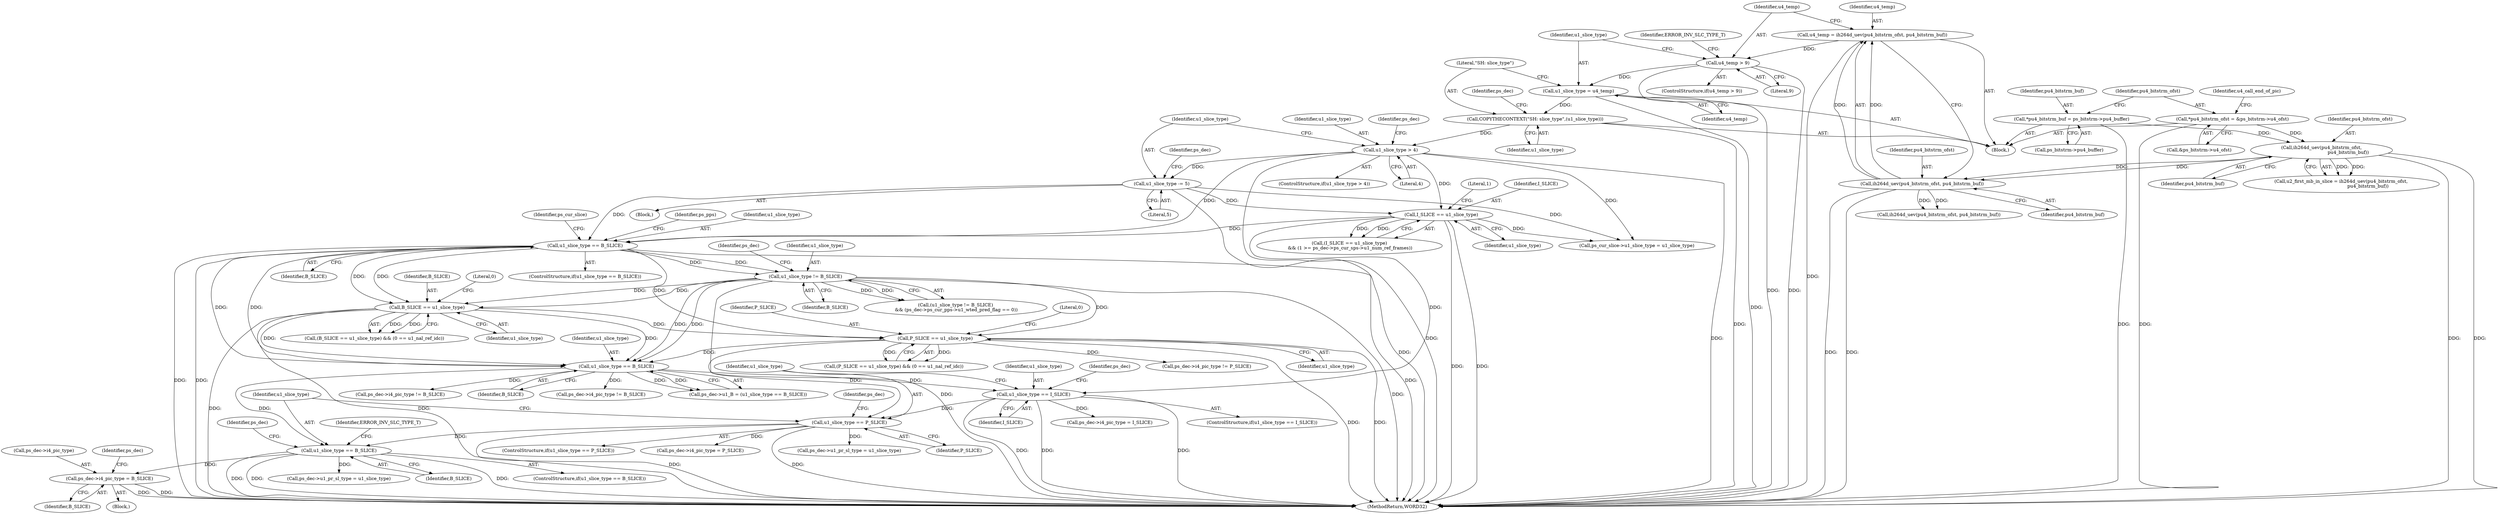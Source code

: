 digraph "0_Android_8b5fd8f24eba5dd19ab2f80ea11a9125aa882ae2@pointer" {
"1002482" [label="(Call,ps_dec->i4_pic_type = B_SLICE)"];
"1002461" [label="(Call,u1_slice_type == B_SLICE)"];
"1002427" [label="(Call,u1_slice_type == P_SLICE)"];
"1002392" [label="(Call,u1_slice_type == I_SLICE)"];
"1002278" [label="(Call,u1_slice_type == B_SLICE)"];
"1001820" [label="(Call,B_SLICE == u1_slice_type)"];
"1001521" [label="(Call,u1_slice_type == B_SLICE)"];
"1000347" [label="(Call,I_SLICE == u1_slice_type)"];
"1000302" [label="(Call,u1_slice_type -= 5)"];
"1000298" [label="(Call,u1_slice_type > 4)"];
"1000289" [label="(Call,COPYTHECONTEXT(\"SH: slice_type\",(u1_slice_type)))"];
"1000286" [label="(Call,u1_slice_type = u4_temp)"];
"1000281" [label="(Call,u4_temp > 9)"];
"1000275" [label="(Call,u4_temp = ih264d_uev(pu4_bitstrm_ofst, pu4_bitstrm_buf))"];
"1000277" [label="(Call,ih264d_uev(pu4_bitstrm_ofst, pu4_bitstrm_buf))"];
"1000237" [label="(Call,ih264d_uev(pu4_bitstrm_ofst,\n                                     pu4_bitstrm_buf))"];
"1000209" [label="(Call,*pu4_bitstrm_ofst = &ps_bitstrm->u4_ofst)"];
"1000203" [label="(Call,*pu4_bitstrm_buf = ps_bitstrm->pu4_buffer)"];
"1001744" [label="(Call,u1_slice_type != B_SLICE)"];
"1001835" [label="(Call,P_SLICE == u1_slice_type)"];
"1002274" [label="(Call,ps_dec->u1_B = (u1_slice_type == B_SLICE))"];
"1002568" [label="(MethodReturn,WORD32)"];
"1002460" [label="(ControlStructure,if(u1_slice_type == B_SLICE))"];
"1001746" [label="(Identifier,B_SLICE)"];
"1000349" [label="(Identifier,u1_slice_type)"];
"1000301" [label="(Block,)"];
"1000277" [label="(Call,ih264d_uev(pu4_bitstrm_ofst, pu4_bitstrm_buf))"];
"1000210" [label="(Identifier,pu4_bitstrm_ofst)"];
"1000290" [label="(Literal,\"SH: slice_type\")"];
"1002410" [label="(Call,ps_dec->i4_pic_type != B_SLICE)"];
"1000346" [label="(Call,(I_SLICE == u1_slice_type)\n && (1 >= ps_dec->ps_cur_sps->u1_num_ref_frames))"];
"1000211" [label="(Call,&ps_bitstrm->u4_ofst)"];
"1001745" [label="(Identifier,u1_slice_type)"];
"1000304" [label="(Literal,5)"];
"1001839" [label="(Literal,0)"];
"1000275" [label="(Call,u4_temp = ih264d_uev(pu4_bitstrm_ofst, pu4_bitstrm_buf))"];
"1002468" [label="(Identifier,ps_dec)"];
"1001820" [label="(Call,B_SLICE == u1_slice_type)"];
"1001573" [label="(Identifier,ps_pps)"];
"1002393" [label="(Identifier,u1_slice_type)"];
"1000209" [label="(Call,*pu4_bitstrm_ofst = &ps_bitstrm->u4_ofst)"];
"1002280" [label="(Identifier,B_SLICE)"];
"1000287" [label="(Identifier,u1_slice_type)"];
"1001743" [label="(Call,(u1_slice_type != B_SLICE)\n && (ps_dec->ps_cur_pps->u1_wted_pred_flag == 0))"];
"1002391" [label="(ControlStructure,if(u1_slice_type == I_SLICE))"];
"1000297" [label="(ControlStructure,if(u1_slice_type > 4))"];
"1000291" [label="(Identifier,u1_slice_type)"];
"1002482" [label="(Call,ps_dec->i4_pic_type = B_SLICE)"];
"1002429" [label="(Identifier,P_SLICE)"];
"1000205" [label="(Call,ps_bitstrm->pu4_buffer)"];
"1001471" [label="(Call,ps_cur_slice->u1_slice_type = u1_slice_type)"];
"1002278" [label="(Call,u1_slice_type == B_SLICE)"];
"1002394" [label="(Identifier,I_SLICE)"];
"1002486" [label="(Identifier,B_SLICE)"];
"1002415" [label="(Call,ps_dec->i4_pic_type != P_SLICE)"];
"1000226" [label="(Identifier,u4_call_end_of_pic)"];
"1000288" [label="(Identifier,u4_temp)"];
"1002443" [label="(Call,ps_dec->u1_pr_sl_type = u1_slice_type)"];
"1000351" [label="(Literal,1)"];
"1000285" [label="(Identifier,ERROR_INV_SLC_TYPE_T)"];
"1000348" [label="(Identifier,I_SLICE)"];
"1000279" [label="(Identifier,pu4_bitstrm_buf)"];
"1002392" [label="(Call,u1_slice_type == I_SLICE)"];
"1002463" [label="(Identifier,B_SLICE)"];
"1000281" [label="(Call,u4_temp > 9)"];
"1000294" [label="(Identifier,ps_dec)"];
"1001744" [label="(Call,u1_slice_type != B_SLICE)"];
"1000303" [label="(Identifier,u1_slice_type)"];
"1000204" [label="(Identifier,pu4_bitstrm_buf)"];
"1001822" [label="(Identifier,u1_slice_type)"];
"1000289" [label="(Call,COPYTHECONTEXT(\"SH: slice_type\",(u1_slice_type)))"];
"1000299" [label="(Identifier,u1_slice_type)"];
"1000300" [label="(Literal,4)"];
"1002399" [label="(Identifier,ps_dec)"];
"1001523" [label="(Identifier,B_SLICE)"];
"1001522" [label="(Identifier,u1_slice_type)"];
"1000282" [label="(Identifier,u4_temp)"];
"1000347" [label="(Call,I_SLICE == u1_slice_type)"];
"1001750" [label="(Identifier,ps_dec)"];
"1000283" [label="(Literal,9)"];
"1002426" [label="(ControlStructure,if(u1_slice_type == P_SLICE))"];
"1000280" [label="(ControlStructure,if(u4_temp > 9))"];
"1000276" [label="(Identifier,u4_temp)"];
"1002427" [label="(Call,u1_slice_type == P_SLICE)"];
"1001836" [label="(Identifier,P_SLICE)"];
"1000278" [label="(Identifier,pu4_bitstrm_ofst)"];
"1001819" [label="(Call,(B_SLICE == u1_slice_type) && (0 == u1_nal_ref_idc))"];
"1000166" [label="(Block,)"];
"1001821" [label="(Identifier,B_SLICE)"];
"1001834" [label="(Call,(P_SLICE == u1_slice_type) && (0 == u1_nal_ref_idc))"];
"1000307" [label="(Identifier,ps_dec)"];
"1000316" [label="(Identifier,ps_dec)"];
"1002461" [label="(Call,u1_slice_type == B_SLICE)"];
"1002428" [label="(Identifier,u1_slice_type)"];
"1002454" [label="(Call,ps_dec->i4_pic_type = P_SLICE)"];
"1002420" [label="(Call,ps_dec->i4_pic_type = I_SLICE)"];
"1002279" [label="(Identifier,u1_slice_type)"];
"1001835" [label="(Call,P_SLICE == u1_slice_type)"];
"1000286" [label="(Call,u1_slice_type = u4_temp)"];
"1002462" [label="(Identifier,u1_slice_type)"];
"1002477" [label="(Call,ps_dec->u1_pr_sl_type = u1_slice_type)"];
"1002483" [label="(Call,ps_dec->i4_pic_type)"];
"1000418" [label="(Call,ih264d_uev(pu4_bitstrm_ofst, pu4_bitstrm_buf))"];
"1002489" [label="(Identifier,ERROR_INV_SLC_TYPE_T)"];
"1001837" [label="(Identifier,u1_slice_type)"];
"1002434" [label="(Identifier,ps_dec)"];
"1000203" [label="(Call,*pu4_bitstrm_buf = ps_bitstrm->pu4_buffer)"];
"1000298" [label="(Call,u1_slice_type > 4)"];
"1000237" [label="(Call,ih264d_uev(pu4_bitstrm_ofst,\n                                     pu4_bitstrm_buf))"];
"1000235" [label="(Call,u2_first_mb_in_slice = ih264d_uev(pu4_bitstrm_ofst,\n                                     pu4_bitstrm_buf))"];
"1000238" [label="(Identifier,pu4_bitstrm_ofst)"];
"1001521" [label="(Call,u1_slice_type == B_SLICE)"];
"1001824" [label="(Literal,0)"];
"1002492" [label="(Identifier,ps_dec)"];
"1002449" [label="(Call,ps_dec->i4_pic_type != B_SLICE)"];
"1002464" [label="(Block,)"];
"1001527" [label="(Identifier,ps_cur_slice)"];
"1001520" [label="(ControlStructure,if(u1_slice_type == B_SLICE))"];
"1000302" [label="(Call,u1_slice_type -= 5)"];
"1000239" [label="(Identifier,pu4_bitstrm_buf)"];
"1002482" -> "1002464"  [label="AST: "];
"1002482" -> "1002486"  [label="CFG: "];
"1002483" -> "1002482"  [label="AST: "];
"1002486" -> "1002482"  [label="AST: "];
"1002492" -> "1002482"  [label="CFG: "];
"1002482" -> "1002568"  [label="DDG: "];
"1002482" -> "1002568"  [label="DDG: "];
"1002461" -> "1002482"  [label="DDG: "];
"1002461" -> "1002460"  [label="AST: "];
"1002461" -> "1002463"  [label="CFG: "];
"1002462" -> "1002461"  [label="AST: "];
"1002463" -> "1002461"  [label="AST: "];
"1002468" -> "1002461"  [label="CFG: "];
"1002489" -> "1002461"  [label="CFG: "];
"1002461" -> "1002568"  [label="DDG: "];
"1002461" -> "1002568"  [label="DDG: "];
"1002461" -> "1002568"  [label="DDG: "];
"1002427" -> "1002461"  [label="DDG: "];
"1002278" -> "1002461"  [label="DDG: "];
"1002461" -> "1002477"  [label="DDG: "];
"1002427" -> "1002426"  [label="AST: "];
"1002427" -> "1002429"  [label="CFG: "];
"1002428" -> "1002427"  [label="AST: "];
"1002429" -> "1002427"  [label="AST: "];
"1002434" -> "1002427"  [label="CFG: "];
"1002462" -> "1002427"  [label="CFG: "];
"1002427" -> "1002568"  [label="DDG: "];
"1002427" -> "1002568"  [label="DDG: "];
"1002392" -> "1002427"  [label="DDG: "];
"1001835" -> "1002427"  [label="DDG: "];
"1002427" -> "1002443"  [label="DDG: "];
"1002427" -> "1002454"  [label="DDG: "];
"1002392" -> "1002391"  [label="AST: "];
"1002392" -> "1002394"  [label="CFG: "];
"1002393" -> "1002392"  [label="AST: "];
"1002394" -> "1002392"  [label="AST: "];
"1002399" -> "1002392"  [label="CFG: "];
"1002428" -> "1002392"  [label="CFG: "];
"1002392" -> "1002568"  [label="DDG: "];
"1002392" -> "1002568"  [label="DDG: "];
"1002392" -> "1002568"  [label="DDG: "];
"1002278" -> "1002392"  [label="DDG: "];
"1000347" -> "1002392"  [label="DDG: "];
"1002392" -> "1002420"  [label="DDG: "];
"1002278" -> "1002274"  [label="AST: "];
"1002278" -> "1002280"  [label="CFG: "];
"1002279" -> "1002278"  [label="AST: "];
"1002280" -> "1002278"  [label="AST: "];
"1002274" -> "1002278"  [label="CFG: "];
"1002278" -> "1002274"  [label="DDG: "];
"1002278" -> "1002274"  [label="DDG: "];
"1001820" -> "1002278"  [label="DDG: "];
"1001820" -> "1002278"  [label="DDG: "];
"1001521" -> "1002278"  [label="DDG: "];
"1001521" -> "1002278"  [label="DDG: "];
"1001835" -> "1002278"  [label="DDG: "];
"1001744" -> "1002278"  [label="DDG: "];
"1001744" -> "1002278"  [label="DDG: "];
"1002278" -> "1002410"  [label="DDG: "];
"1002278" -> "1002449"  [label="DDG: "];
"1001820" -> "1001819"  [label="AST: "];
"1001820" -> "1001822"  [label="CFG: "];
"1001821" -> "1001820"  [label="AST: "];
"1001822" -> "1001820"  [label="AST: "];
"1001824" -> "1001820"  [label="CFG: "];
"1001819" -> "1001820"  [label="CFG: "];
"1001820" -> "1002568"  [label="DDG: "];
"1001820" -> "1002568"  [label="DDG: "];
"1001820" -> "1001819"  [label="DDG: "];
"1001820" -> "1001819"  [label="DDG: "];
"1001521" -> "1001820"  [label="DDG: "];
"1001521" -> "1001820"  [label="DDG: "];
"1001744" -> "1001820"  [label="DDG: "];
"1001744" -> "1001820"  [label="DDG: "];
"1001820" -> "1001835"  [label="DDG: "];
"1001521" -> "1001520"  [label="AST: "];
"1001521" -> "1001523"  [label="CFG: "];
"1001522" -> "1001521"  [label="AST: "];
"1001523" -> "1001521"  [label="AST: "];
"1001527" -> "1001521"  [label="CFG: "];
"1001573" -> "1001521"  [label="CFG: "];
"1001521" -> "1002568"  [label="DDG: "];
"1001521" -> "1002568"  [label="DDG: "];
"1001521" -> "1002568"  [label="DDG: "];
"1000347" -> "1001521"  [label="DDG: "];
"1000302" -> "1001521"  [label="DDG: "];
"1000298" -> "1001521"  [label="DDG: "];
"1001521" -> "1001744"  [label="DDG: "];
"1001521" -> "1001744"  [label="DDG: "];
"1001521" -> "1001835"  [label="DDG: "];
"1000347" -> "1000346"  [label="AST: "];
"1000347" -> "1000349"  [label="CFG: "];
"1000348" -> "1000347"  [label="AST: "];
"1000349" -> "1000347"  [label="AST: "];
"1000351" -> "1000347"  [label="CFG: "];
"1000346" -> "1000347"  [label="CFG: "];
"1000347" -> "1002568"  [label="DDG: "];
"1000347" -> "1002568"  [label="DDG: "];
"1000347" -> "1000346"  [label="DDG: "];
"1000347" -> "1000346"  [label="DDG: "];
"1000302" -> "1000347"  [label="DDG: "];
"1000298" -> "1000347"  [label="DDG: "];
"1000347" -> "1001471"  [label="DDG: "];
"1000302" -> "1000301"  [label="AST: "];
"1000302" -> "1000304"  [label="CFG: "];
"1000303" -> "1000302"  [label="AST: "];
"1000304" -> "1000302"  [label="AST: "];
"1000307" -> "1000302"  [label="CFG: "];
"1000302" -> "1002568"  [label="DDG: "];
"1000298" -> "1000302"  [label="DDG: "];
"1000302" -> "1001471"  [label="DDG: "];
"1000298" -> "1000297"  [label="AST: "];
"1000298" -> "1000300"  [label="CFG: "];
"1000299" -> "1000298"  [label="AST: "];
"1000300" -> "1000298"  [label="AST: "];
"1000303" -> "1000298"  [label="CFG: "];
"1000316" -> "1000298"  [label="CFG: "];
"1000298" -> "1002568"  [label="DDG: "];
"1000298" -> "1002568"  [label="DDG: "];
"1000289" -> "1000298"  [label="DDG: "];
"1000298" -> "1001471"  [label="DDG: "];
"1000289" -> "1000166"  [label="AST: "];
"1000289" -> "1000291"  [label="CFG: "];
"1000290" -> "1000289"  [label="AST: "];
"1000291" -> "1000289"  [label="AST: "];
"1000294" -> "1000289"  [label="CFG: "];
"1000289" -> "1002568"  [label="DDG: "];
"1000286" -> "1000289"  [label="DDG: "];
"1000286" -> "1000166"  [label="AST: "];
"1000286" -> "1000288"  [label="CFG: "];
"1000287" -> "1000286"  [label="AST: "];
"1000288" -> "1000286"  [label="AST: "];
"1000290" -> "1000286"  [label="CFG: "];
"1000286" -> "1002568"  [label="DDG: "];
"1000281" -> "1000286"  [label="DDG: "];
"1000281" -> "1000280"  [label="AST: "];
"1000281" -> "1000283"  [label="CFG: "];
"1000282" -> "1000281"  [label="AST: "];
"1000283" -> "1000281"  [label="AST: "];
"1000285" -> "1000281"  [label="CFG: "];
"1000287" -> "1000281"  [label="CFG: "];
"1000281" -> "1002568"  [label="DDG: "];
"1000281" -> "1002568"  [label="DDG: "];
"1000275" -> "1000281"  [label="DDG: "];
"1000275" -> "1000166"  [label="AST: "];
"1000275" -> "1000277"  [label="CFG: "];
"1000276" -> "1000275"  [label="AST: "];
"1000277" -> "1000275"  [label="AST: "];
"1000282" -> "1000275"  [label="CFG: "];
"1000275" -> "1002568"  [label="DDG: "];
"1000277" -> "1000275"  [label="DDG: "];
"1000277" -> "1000275"  [label="DDG: "];
"1000277" -> "1000279"  [label="CFG: "];
"1000278" -> "1000277"  [label="AST: "];
"1000279" -> "1000277"  [label="AST: "];
"1000277" -> "1002568"  [label="DDG: "];
"1000277" -> "1002568"  [label="DDG: "];
"1000237" -> "1000277"  [label="DDG: "];
"1000237" -> "1000277"  [label="DDG: "];
"1000277" -> "1000418"  [label="DDG: "];
"1000277" -> "1000418"  [label="DDG: "];
"1000237" -> "1000235"  [label="AST: "];
"1000237" -> "1000239"  [label="CFG: "];
"1000238" -> "1000237"  [label="AST: "];
"1000239" -> "1000237"  [label="AST: "];
"1000235" -> "1000237"  [label="CFG: "];
"1000237" -> "1002568"  [label="DDG: "];
"1000237" -> "1002568"  [label="DDG: "];
"1000237" -> "1000235"  [label="DDG: "];
"1000237" -> "1000235"  [label="DDG: "];
"1000209" -> "1000237"  [label="DDG: "];
"1000203" -> "1000237"  [label="DDG: "];
"1000209" -> "1000166"  [label="AST: "];
"1000209" -> "1000211"  [label="CFG: "];
"1000210" -> "1000209"  [label="AST: "];
"1000211" -> "1000209"  [label="AST: "];
"1000226" -> "1000209"  [label="CFG: "];
"1000209" -> "1002568"  [label="DDG: "];
"1000203" -> "1000166"  [label="AST: "];
"1000203" -> "1000205"  [label="CFG: "];
"1000204" -> "1000203"  [label="AST: "];
"1000205" -> "1000203"  [label="AST: "];
"1000210" -> "1000203"  [label="CFG: "];
"1000203" -> "1002568"  [label="DDG: "];
"1001744" -> "1001743"  [label="AST: "];
"1001744" -> "1001746"  [label="CFG: "];
"1001745" -> "1001744"  [label="AST: "];
"1001746" -> "1001744"  [label="AST: "];
"1001750" -> "1001744"  [label="CFG: "];
"1001743" -> "1001744"  [label="CFG: "];
"1001744" -> "1002568"  [label="DDG: "];
"1001744" -> "1002568"  [label="DDG: "];
"1001744" -> "1001743"  [label="DDG: "];
"1001744" -> "1001743"  [label="DDG: "];
"1001744" -> "1001835"  [label="DDG: "];
"1001835" -> "1001834"  [label="AST: "];
"1001835" -> "1001837"  [label="CFG: "];
"1001836" -> "1001835"  [label="AST: "];
"1001837" -> "1001835"  [label="AST: "];
"1001839" -> "1001835"  [label="CFG: "];
"1001834" -> "1001835"  [label="CFG: "];
"1001835" -> "1002568"  [label="DDG: "];
"1001835" -> "1002568"  [label="DDG: "];
"1001835" -> "1001834"  [label="DDG: "];
"1001835" -> "1001834"  [label="DDG: "];
"1001835" -> "1002415"  [label="DDG: "];
}

